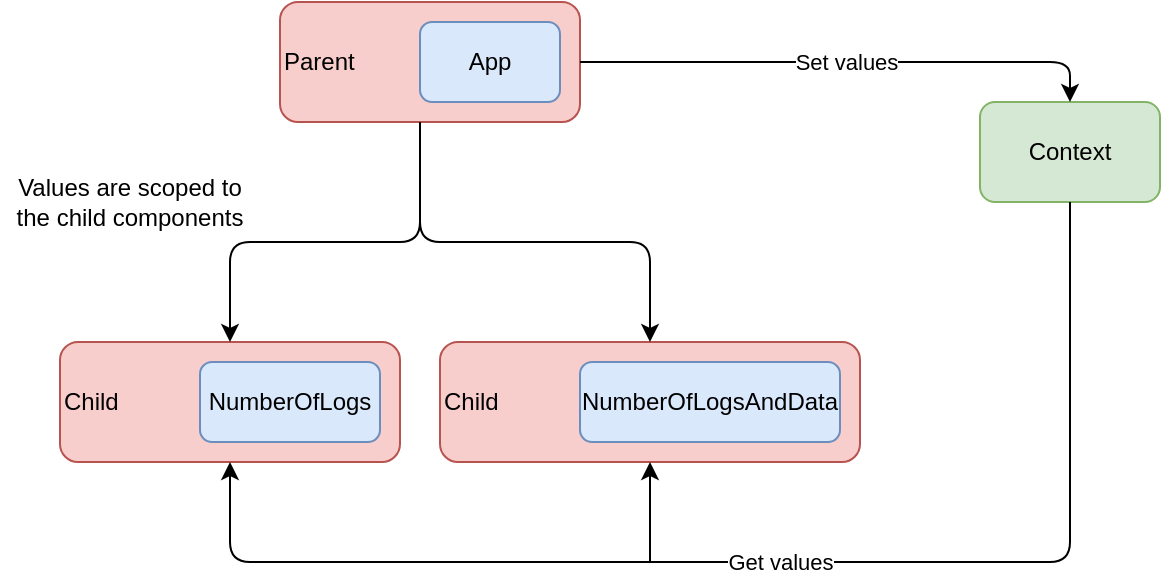 <mxfile version="13.7.9" type="device"><diagram id="o7Kf-BrQqHVb63pYLpSF" name="Página-1"><mxGraphModel dx="794" dy="550" grid="1" gridSize="10" guides="1" tooltips="1" connect="1" arrows="1" fold="1" page="1" pageScale="1" pageWidth="827" pageHeight="1169" math="0" shadow="0"><root><mxCell id="0"/><mxCell id="1" parent="0"/><mxCell id="GVmK80bxn2wt2ra_Brfh-7" value="Child" style="rounded=1;whiteSpace=wrap;html=1;fillColor=#f8cecc;strokeColor=#b85450;align=left;" vertex="1" parent="1"><mxGeometry x="370" y="230" width="210" height="60" as="geometry"/></mxCell><mxCell id="GVmK80bxn2wt2ra_Brfh-6" value="Child" style="rounded=1;whiteSpace=wrap;html=1;fillColor=#f8cecc;strokeColor=#b85450;align=left;" vertex="1" parent="1"><mxGeometry x="180" y="230" width="170" height="60" as="geometry"/></mxCell><mxCell id="GVmK80bxn2wt2ra_Brfh-2" value="Parent" style="rounded=1;whiteSpace=wrap;html=1;fillColor=#f8cecc;strokeColor=#b85450;align=left;" vertex="1" parent="1"><mxGeometry x="290" y="60" width="150" height="60" as="geometry"/></mxCell><mxCell id="GVmK80bxn2wt2ra_Brfh-1" value="App" style="rounded=1;whiteSpace=wrap;html=1;fillColor=#dae8fc;strokeColor=#6c8ebf;" vertex="1" parent="1"><mxGeometry x="360" y="70" width="70" height="40" as="geometry"/></mxCell><mxCell id="GVmK80bxn2wt2ra_Brfh-4" value="NumberOfLogs" style="rounded=1;whiteSpace=wrap;html=1;fillColor=#dae8fc;strokeColor=#6c8ebf;" vertex="1" parent="1"><mxGeometry x="250" y="240" width="90" height="40" as="geometry"/></mxCell><mxCell id="GVmK80bxn2wt2ra_Brfh-5" value="NumberOfLogsAndData" style="rounded=1;whiteSpace=wrap;html=1;fillColor=#dae8fc;strokeColor=#6c8ebf;" vertex="1" parent="1"><mxGeometry x="440" y="240" width="130" height="40" as="geometry"/></mxCell><mxCell id="GVmK80bxn2wt2ra_Brfh-8" value="" style="endArrow=classic;html=1;entryX=0.5;entryY=0;entryDx=0;entryDy=0;" edge="1" parent="1" target="GVmK80bxn2wt2ra_Brfh-6"><mxGeometry width="50" height="50" relative="1" as="geometry"><mxPoint x="360" y="120" as="sourcePoint"/><mxPoint x="430" y="260" as="targetPoint"/><Array as="points"><mxPoint x="360" y="180"/><mxPoint x="265" y="180"/></Array></mxGeometry></mxCell><mxCell id="GVmK80bxn2wt2ra_Brfh-9" value="" style="endArrow=classic;html=1;entryX=0.5;entryY=0;entryDx=0;entryDy=0;" edge="1" parent="1" target="GVmK80bxn2wt2ra_Brfh-7"><mxGeometry width="50" height="50" relative="1" as="geometry"><mxPoint x="360" y="120" as="sourcePoint"/><mxPoint x="430" y="260" as="targetPoint"/><Array as="points"><mxPoint x="360" y="180"/><mxPoint x="475" y="180"/></Array></mxGeometry></mxCell><mxCell id="GVmK80bxn2wt2ra_Brfh-11" value="Context" style="rounded=1;whiteSpace=wrap;html=1;fillColor=#d5e8d4;strokeColor=#82b366;" vertex="1" parent="1"><mxGeometry x="640" y="110" width="90" height="50" as="geometry"/></mxCell><mxCell id="GVmK80bxn2wt2ra_Brfh-12" value="Set values" style="endArrow=classic;html=1;exitX=1;exitY=0.5;exitDx=0;exitDy=0;entryX=0.5;entryY=0;entryDx=0;entryDy=0;" edge="1" parent="1" source="GVmK80bxn2wt2ra_Brfh-2" target="GVmK80bxn2wt2ra_Brfh-11"><mxGeometry width="50" height="50" relative="1" as="geometry"><mxPoint x="380" y="310" as="sourcePoint"/><mxPoint x="490" y="110" as="targetPoint"/><Array as="points"><mxPoint x="685" y="90"/></Array></mxGeometry></mxCell><mxCell id="GVmK80bxn2wt2ra_Brfh-13" value="Get values" style="endArrow=none;html=1;exitX=0.5;exitY=1;exitDx=0;exitDy=0;entryX=0.5;entryY=1;entryDx=0;entryDy=0;endFill=0;startArrow=classic;startFill=1;" edge="1" parent="1" source="GVmK80bxn2wt2ra_Brfh-6" target="GVmK80bxn2wt2ra_Brfh-11"><mxGeometry width="50" height="50" relative="1" as="geometry"><mxPoint x="380" y="310" as="sourcePoint"/><mxPoint x="430" y="260" as="targetPoint"/><Array as="points"><mxPoint x="265" y="340"/><mxPoint x="480" y="340"/><mxPoint x="685" y="340"/></Array></mxGeometry></mxCell><mxCell id="GVmK80bxn2wt2ra_Brfh-14" value="" style="endArrow=classic;html=1;entryX=0.5;entryY=1;entryDx=0;entryDy=0;endFill=1;" edge="1" parent="1" target="GVmK80bxn2wt2ra_Brfh-7"><mxGeometry width="50" height="50" relative="1" as="geometry"><mxPoint x="475" y="340" as="sourcePoint"/><mxPoint x="430" y="260" as="targetPoint"/></mxGeometry></mxCell><mxCell id="GVmK80bxn2wt2ra_Brfh-15" value="Values are scoped to the child components" style="text;html=1;strokeColor=none;fillColor=none;align=center;verticalAlign=middle;whiteSpace=wrap;rounded=0;" vertex="1" parent="1"><mxGeometry x="150" y="140" width="130" height="40" as="geometry"/></mxCell></root></mxGraphModel></diagram></mxfile>